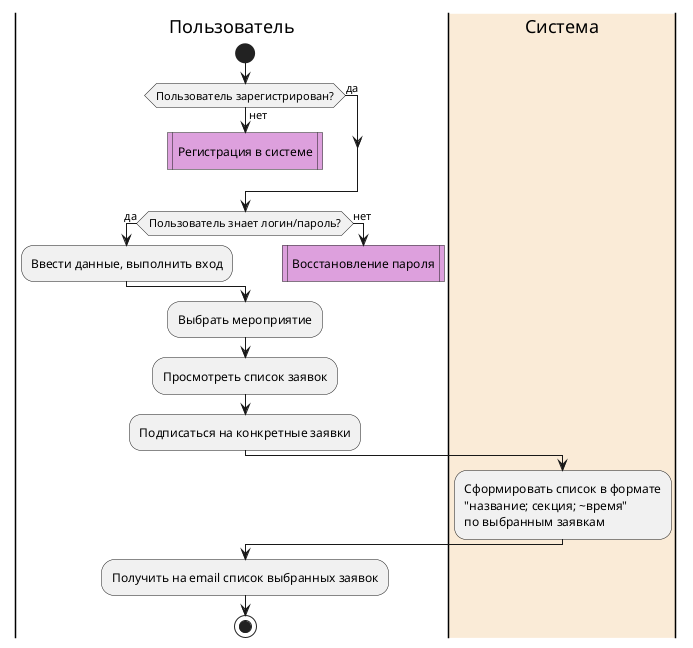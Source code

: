 @startuml SubscribeToPresentation
|Пользователь|
start
if (Пользователь зарегистрирован?) then (да)
else (нет)
  #Plum:Регистрация в системе|
  detach
endif
if (Пользователь знает логин/пароль?) then (да)
  :Ввести данные, выполнить вход;
else (нет)
  #Plum:Восстановление пароля|
  detach
endif
:Выбрать мероприятие;
:Просмотреть список заявок;
:Подписаться на конкретные заявки;
|#AntiqueWhite|Система|
:Сформировать список в формате
"название; секция; ~время"
по выбранным заявкам;
|Пользователь|
:Получить на email список выбранных заявок;
stop
@enduml
